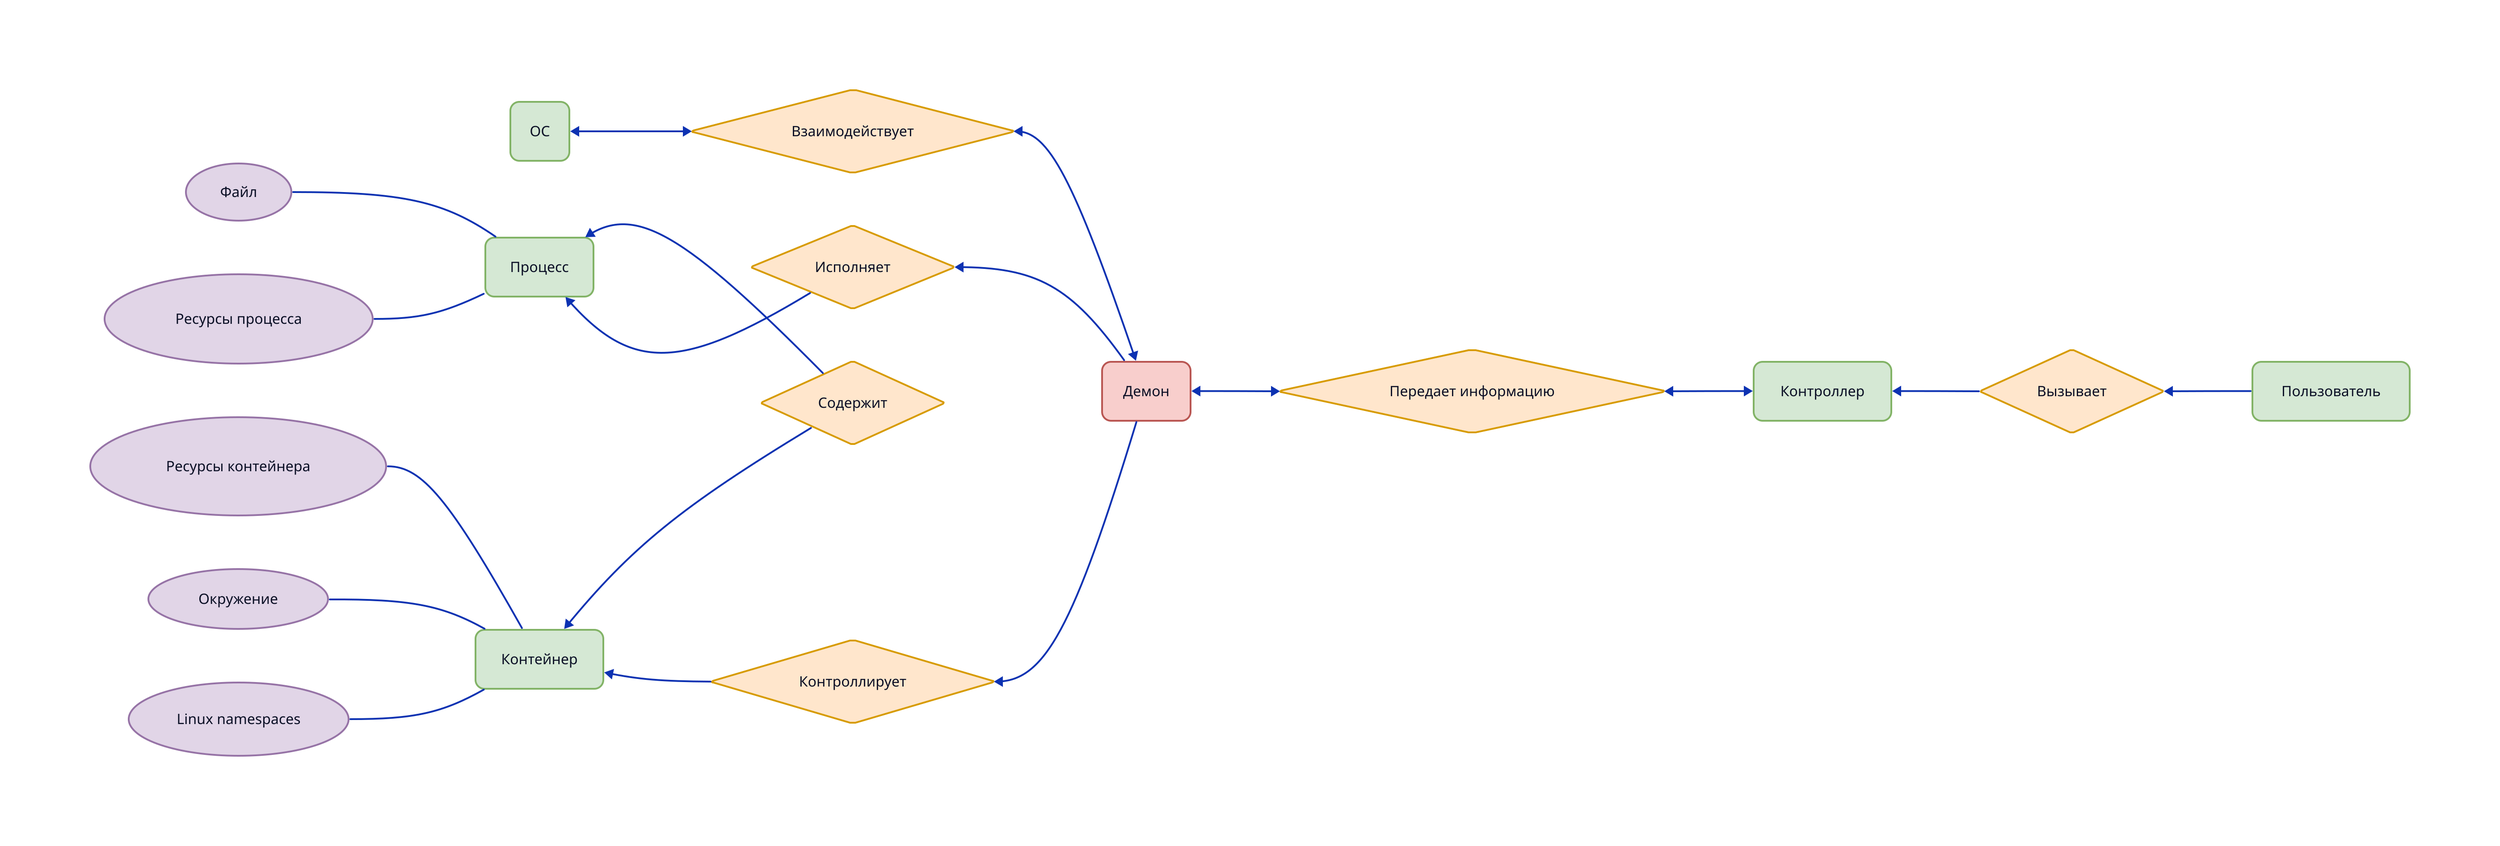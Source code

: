 direction: left

classes: {
  ent-g: {
    style: {
      border-radius: 10
      fill: "#D5E8D4"
      stroke: "#82B366"
    }
  }

  ent-r: {
    style: {
      border-radius: 10
      fill: "#F8CECC"
      stroke: "#B95652"
    }
  }

  rel: {
    shape: diamond
    style: {
      fill: "#FFE6CC"
      stroke: "#D79B00"
    }
  }

  attr: {
    shape: oval
    style: {
      fill: "#E1D5E7"
      stroke: "#9673A6"
    }
  }
}

Демон.class: ent-r

ОС.class: ent-g
Контроллер.class: ent-g
Пользователь.class: ent-g
Процесс.class: ent-g
Контейнер.class: ent-g

Взаимодействует.class: rel
Передает информацию.class: rel
Вызывает.class: rel
Исполняет.class: rel
Содержит.class: rel
Контроллирует.class: rel

Ресурсы контейнера.class: attr
Окружение.class: attr
Linux namespaces.class: attr
Ресурсы процесса.class: attr
Файл.class: attr

Пользователь -> Вызывает -> Контроллер <-> Передает информацию <-> Демон
Демон <-> Взаимодействует <-> ОС

Контейнер <- Содержит -> Процесс

Демон -> Исполняет -> Процесс
Демон -> Контроллирует -> Контейнер

Процесс -- Файл
Процесс -- Ресурсы процесса

Контейнер -- Ресурсы контейнера
Контейнер -- Окружение
Контейнер -- Linux namespaces
